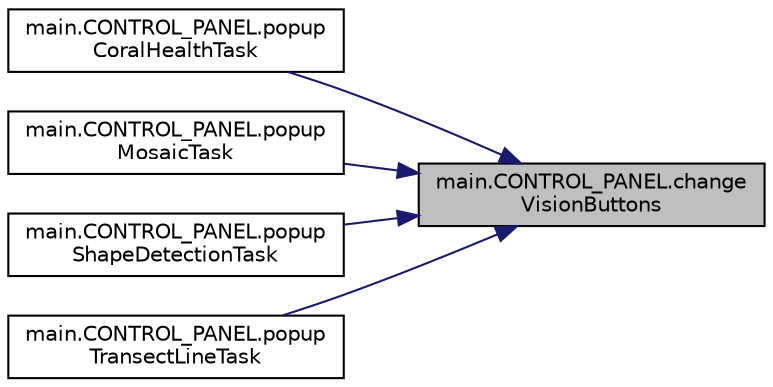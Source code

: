digraph "main.CONTROL_PANEL.changeVisionButtons"
{
 // LATEX_PDF_SIZE
  edge [fontname="Helvetica",fontsize="10",labelfontname="Helvetica",labelfontsize="10"];
  node [fontname="Helvetica",fontsize="10",shape=record];
  rankdir="RL";
  Node1 [label="main.CONTROL_PANEL.change\lVisionButtons",height=0.2,width=0.4,color="black", fillcolor="grey75", style="filled", fontcolor="black",tooltip=" "];
  Node1 -> Node2 [dir="back",color="midnightblue",fontsize="10",style="solid",fontname="Helvetica"];
  Node2 [label="main.CONTROL_PANEL.popup\lCoralHealthTask",height=0.2,width=0.4,color="black", fillcolor="white", style="filled",URL="$classmain_1_1_c_o_n_t_r_o_l___p_a_n_e_l.html#a9543c3a74bdb7fce672798250785fcea",tooltip=" "];
  Node1 -> Node3 [dir="back",color="midnightblue",fontsize="10",style="solid",fontname="Helvetica"];
  Node3 [label="main.CONTROL_PANEL.popup\lMosaicTask",height=0.2,width=0.4,color="black", fillcolor="white", style="filled",URL="$classmain_1_1_c_o_n_t_r_o_l___p_a_n_e_l.html#ac052116c333e5b1f66d75cecfcc4bca5",tooltip=" "];
  Node1 -> Node4 [dir="back",color="midnightblue",fontsize="10",style="solid",fontname="Helvetica"];
  Node4 [label="main.CONTROL_PANEL.popup\lShapeDetectionTask",height=0.2,width=0.4,color="black", fillcolor="white", style="filled",URL="$classmain_1_1_c_o_n_t_r_o_l___p_a_n_e_l.html#acf34b64c88ce113028d8b072ebe1a4e5",tooltip=" "];
  Node1 -> Node5 [dir="back",color="midnightblue",fontsize="10",style="solid",fontname="Helvetica"];
  Node5 [label="main.CONTROL_PANEL.popup\lTransectLineTask",height=0.2,width=0.4,color="black", fillcolor="white", style="filled",URL="$classmain_1_1_c_o_n_t_r_o_l___p_a_n_e_l.html#a47bde15fcf09927519c5c4949992c537",tooltip=" "];
}

